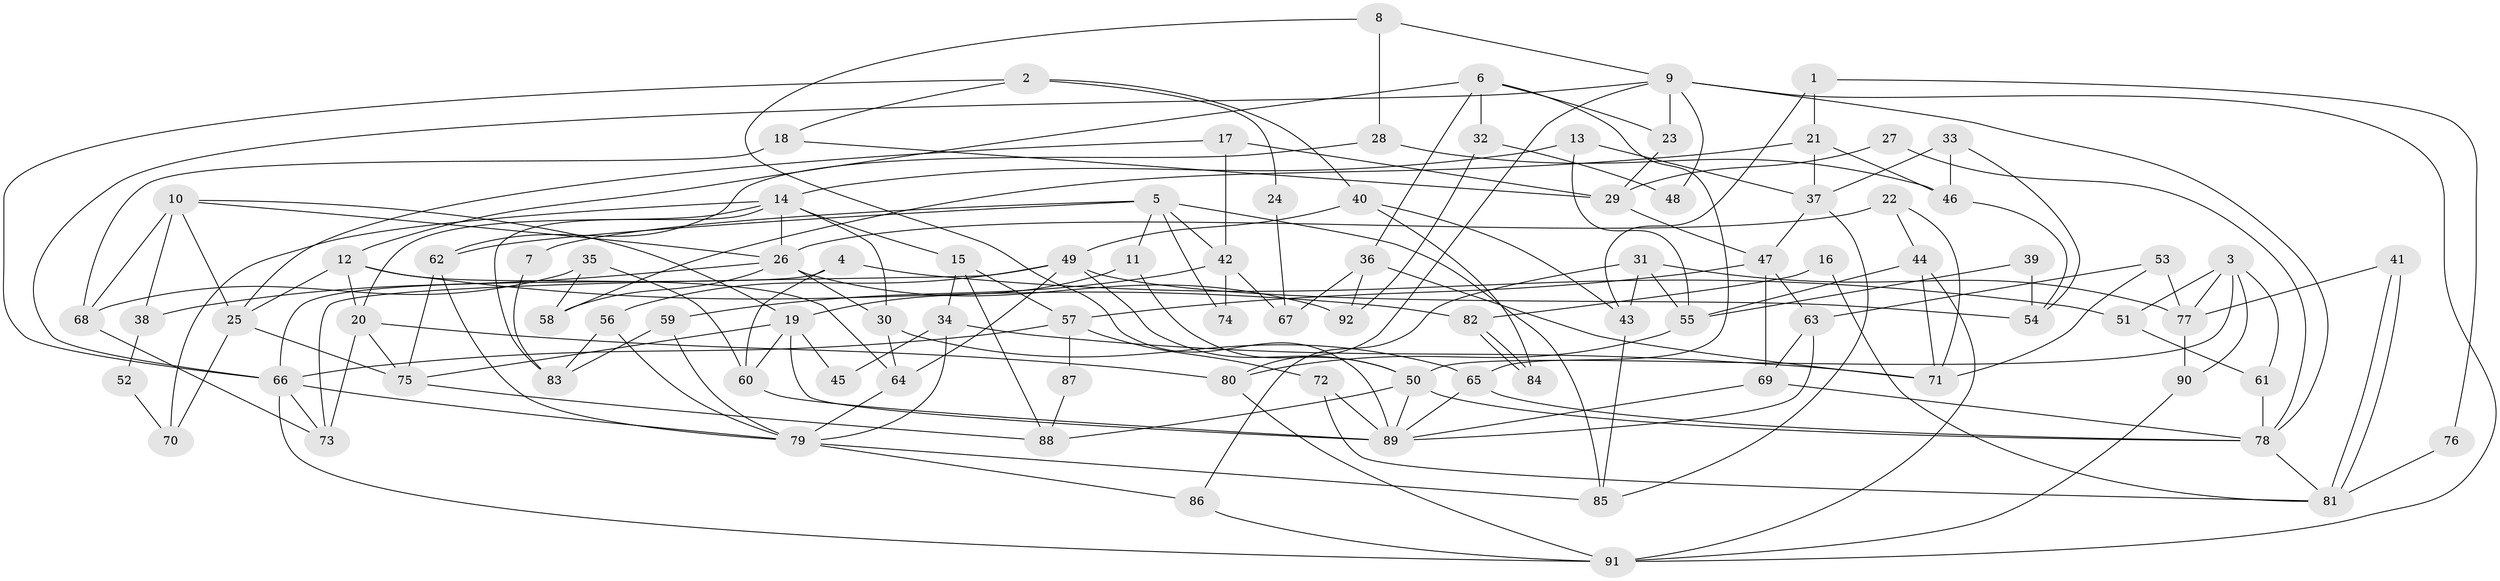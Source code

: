 // coarse degree distribution, {6: 0.021739130434782608, 14: 0.021739130434782608, 5: 0.13043478260869565, 7: 0.06521739130434782, 4: 0.1956521739130435, 2: 0.1956521739130435, 15: 0.021739130434782608, 3: 0.2391304347826087, 10: 0.021739130434782608, 8: 0.043478260869565216, 16: 0.021739130434782608, 9: 0.021739130434782608}
// Generated by graph-tools (version 1.1) at 2025/51/03/04/25 22:51:07]
// undirected, 92 vertices, 184 edges
graph export_dot {
  node [color=gray90,style=filled];
  1;
  2;
  3;
  4;
  5;
  6;
  7;
  8;
  9;
  10;
  11;
  12;
  13;
  14;
  15;
  16;
  17;
  18;
  19;
  20;
  21;
  22;
  23;
  24;
  25;
  26;
  27;
  28;
  29;
  30;
  31;
  32;
  33;
  34;
  35;
  36;
  37;
  38;
  39;
  40;
  41;
  42;
  43;
  44;
  45;
  46;
  47;
  48;
  49;
  50;
  51;
  52;
  53;
  54;
  55;
  56;
  57;
  58;
  59;
  60;
  61;
  62;
  63;
  64;
  65;
  66;
  67;
  68;
  69;
  70;
  71;
  72;
  73;
  74;
  75;
  76;
  77;
  78;
  79;
  80;
  81;
  82;
  83;
  84;
  85;
  86;
  87;
  88;
  89;
  90;
  91;
  92;
  1 -- 43;
  1 -- 21;
  1 -- 76;
  2 -- 66;
  2 -- 40;
  2 -- 18;
  2 -- 24;
  3 -- 50;
  3 -- 77;
  3 -- 51;
  3 -- 61;
  3 -- 90;
  4 -- 66;
  4 -- 51;
  4 -- 60;
  5 -- 85;
  5 -- 62;
  5 -- 7;
  5 -- 11;
  5 -- 42;
  5 -- 74;
  6 -- 65;
  6 -- 12;
  6 -- 23;
  6 -- 32;
  6 -- 36;
  7 -- 83;
  8 -- 9;
  8 -- 89;
  8 -- 28;
  9 -- 78;
  9 -- 66;
  9 -- 23;
  9 -- 48;
  9 -- 80;
  9 -- 91;
  10 -- 19;
  10 -- 26;
  10 -- 25;
  10 -- 38;
  10 -- 68;
  11 -- 50;
  11 -- 19;
  12 -- 64;
  12 -- 20;
  12 -- 25;
  12 -- 82;
  13 -- 55;
  13 -- 14;
  13 -- 37;
  14 -- 30;
  14 -- 83;
  14 -- 15;
  14 -- 20;
  14 -- 26;
  14 -- 70;
  15 -- 57;
  15 -- 34;
  15 -- 88;
  16 -- 81;
  16 -- 82;
  17 -- 25;
  17 -- 29;
  17 -- 42;
  18 -- 29;
  18 -- 68;
  19 -- 89;
  19 -- 45;
  19 -- 60;
  19 -- 75;
  20 -- 75;
  20 -- 73;
  20 -- 80;
  21 -- 58;
  21 -- 37;
  21 -- 46;
  22 -- 26;
  22 -- 44;
  22 -- 71;
  23 -- 29;
  24 -- 67;
  25 -- 70;
  25 -- 75;
  26 -- 30;
  26 -- 38;
  26 -- 58;
  26 -- 92;
  27 -- 29;
  27 -- 78;
  28 -- 46;
  28 -- 62;
  29 -- 47;
  30 -- 64;
  30 -- 65;
  31 -- 86;
  31 -- 55;
  31 -- 43;
  31 -- 77;
  32 -- 92;
  32 -- 48;
  33 -- 54;
  33 -- 37;
  33 -- 46;
  34 -- 79;
  34 -- 45;
  34 -- 71;
  35 -- 68;
  35 -- 60;
  35 -- 58;
  36 -- 71;
  36 -- 67;
  36 -- 92;
  37 -- 47;
  37 -- 85;
  38 -- 52;
  39 -- 54;
  39 -- 55;
  40 -- 49;
  40 -- 43;
  40 -- 84;
  41 -- 77;
  41 -- 81;
  41 -- 81;
  42 -- 59;
  42 -- 67;
  42 -- 74;
  43 -- 85;
  44 -- 91;
  44 -- 71;
  44 -- 55;
  46 -- 54;
  47 -- 57;
  47 -- 69;
  47 -- 63;
  49 -- 50;
  49 -- 73;
  49 -- 54;
  49 -- 56;
  49 -- 64;
  50 -- 89;
  50 -- 88;
  50 -- 78;
  51 -- 61;
  52 -- 70;
  53 -- 77;
  53 -- 71;
  53 -- 63;
  55 -- 80;
  56 -- 79;
  56 -- 83;
  57 -- 66;
  57 -- 72;
  57 -- 87;
  59 -- 79;
  59 -- 83;
  60 -- 89;
  61 -- 78;
  62 -- 75;
  62 -- 79;
  63 -- 69;
  63 -- 89;
  64 -- 79;
  65 -- 89;
  65 -- 78;
  66 -- 91;
  66 -- 73;
  66 -- 79;
  68 -- 73;
  69 -- 89;
  69 -- 78;
  72 -- 81;
  72 -- 89;
  75 -- 88;
  76 -- 81;
  77 -- 90;
  78 -- 81;
  79 -- 85;
  79 -- 86;
  80 -- 91;
  82 -- 84;
  82 -- 84;
  86 -- 91;
  87 -- 88;
  90 -- 91;
}
